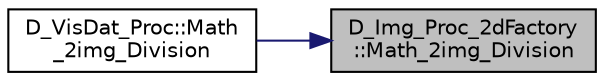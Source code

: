 digraph "D_Img_Proc_2dFactory::Math_2img_Division"
{
 // LATEX_PDF_SIZE
  edge [fontname="Helvetica",fontsize="10",labelfontname="Helvetica",labelfontsize="10"];
  node [fontname="Helvetica",fontsize="10",shape=record];
  rankdir="RL";
  Node1 [label="D_Img_Proc_2dFactory\l::Math_2img_Division",height=0.2,width=0.4,color="black", fillcolor="grey75", style="filled", fontcolor="black",tooltip=" "];
  Node1 -> Node2 [dir="back",color="midnightblue",fontsize="10",style="solid",fontname="Helvetica"];
  Node2 [label="D_VisDat_Proc::Math\l_2img_Division",height=0.2,width=0.4,color="black", fillcolor="white", style="filled",URL="$class_d___vis_dat___proc.html#a0b425bd9a16afa414012a2346194561f",tooltip=" "];
}
